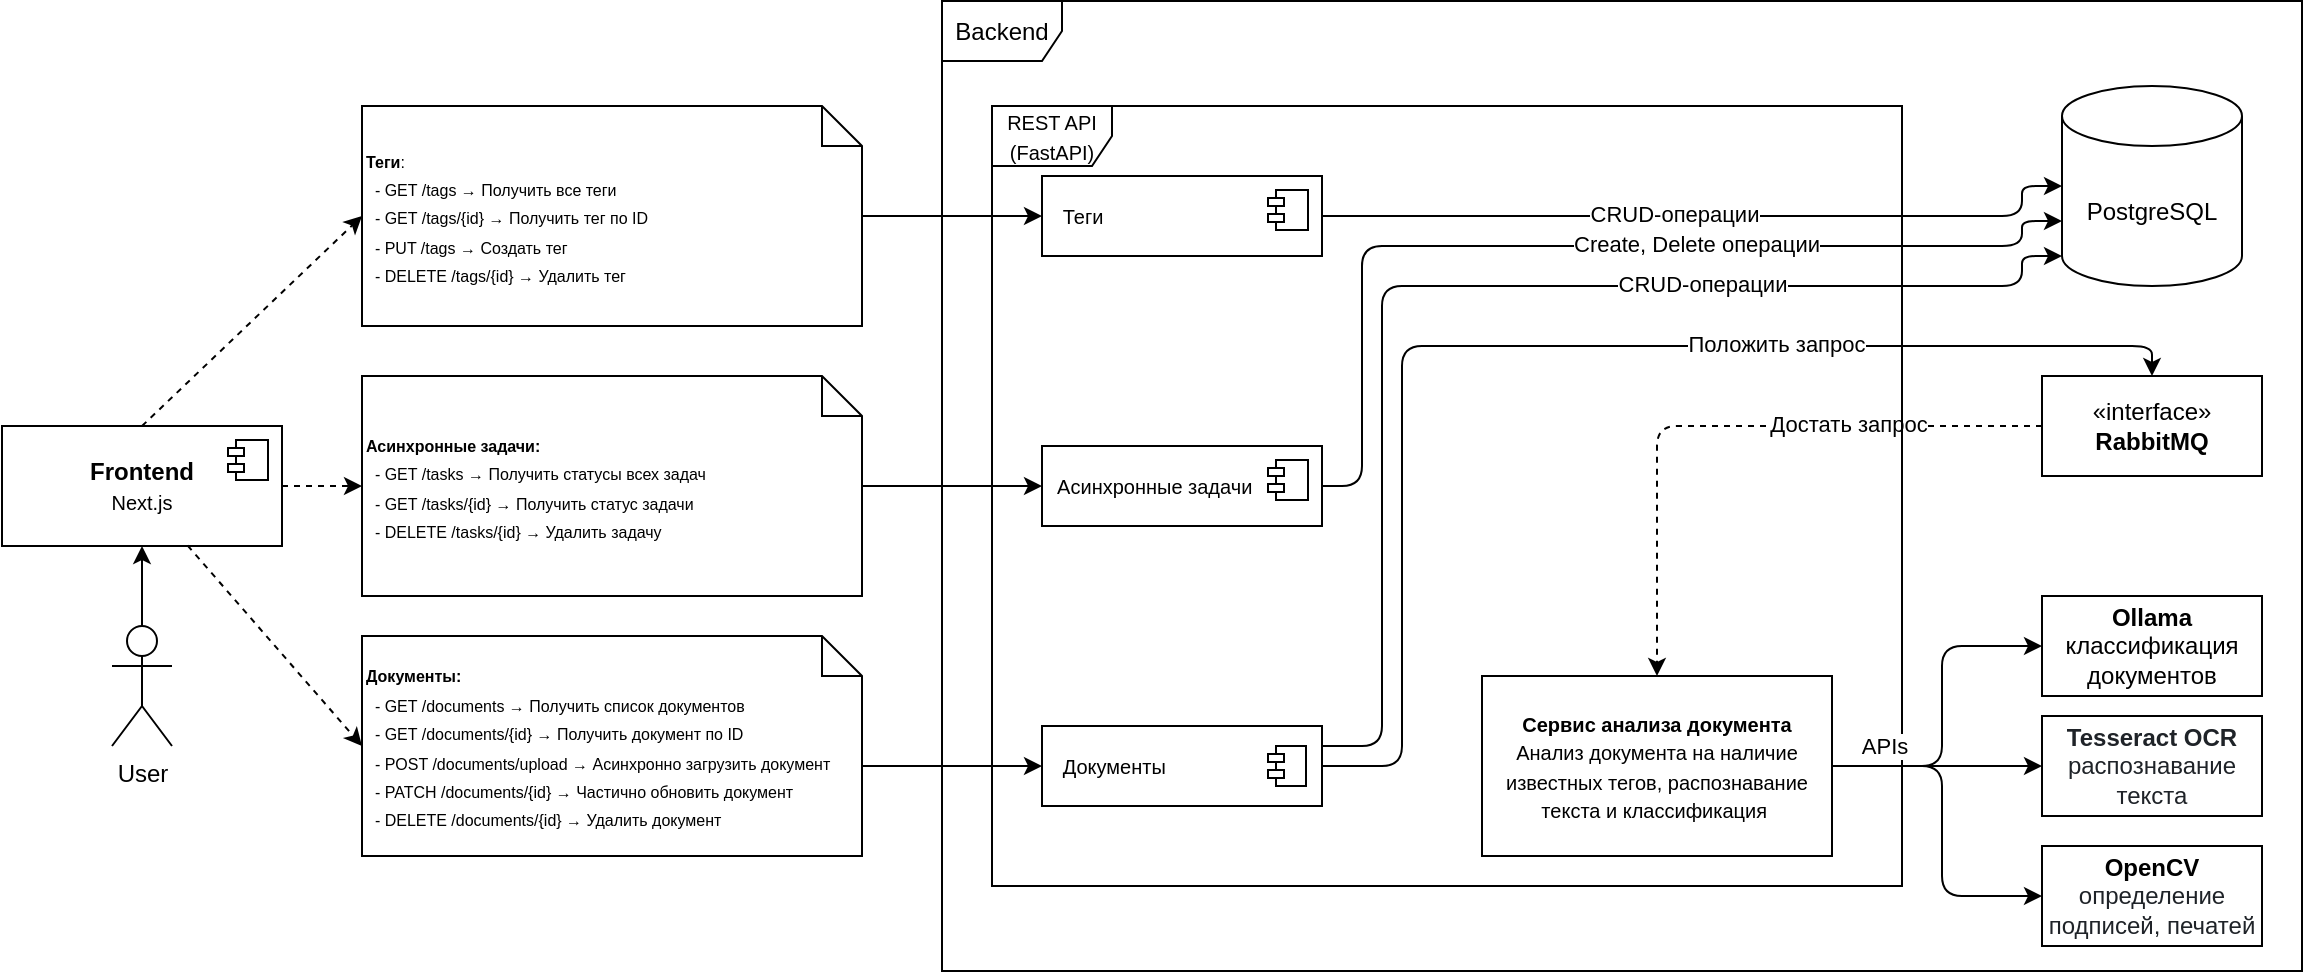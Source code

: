 <mxfile version="26.1.0">
  <diagram name="Страница — 1" id="QCt8PRiMLdYe7imtenaS">
    <mxGraphModel dx="1195" dy="1757" grid="1" gridSize="10" guides="1" tooltips="1" connect="1" arrows="1" fold="1" page="1" pageScale="1" pageWidth="850" pageHeight="1100" math="0" shadow="0">
      <root>
        <mxCell id="0" />
        <mxCell id="1" parent="0" />
        <mxCell id="vktEguFMjWXPmgirhZ3o-1" value="&lt;b&gt;Frontend&lt;/b&gt;&lt;br&gt;&lt;font size=&quot;1&quot;&gt;Next.js&lt;/font&gt;" style="html=1;dropTarget=0;whiteSpace=wrap;" vertex="1" parent="1">
          <mxGeometry x="90" y="-710" width="140" height="60" as="geometry" />
        </mxCell>
        <mxCell id="vktEguFMjWXPmgirhZ3o-2" value="" style="shape=module;jettyWidth=8;jettyHeight=4;" vertex="1" parent="vktEguFMjWXPmgirhZ3o-1">
          <mxGeometry x="1" width="20" height="20" relative="1" as="geometry">
            <mxPoint x="-27" y="7" as="offset" />
          </mxGeometry>
        </mxCell>
        <mxCell id="vktEguFMjWXPmgirhZ3o-3" value="Backend" style="shape=umlFrame;whiteSpace=wrap;html=1;pointerEvents=0;" vertex="1" parent="1">
          <mxGeometry x="560" y="-922.5" width="680" height="485" as="geometry" />
        </mxCell>
        <mxCell id="vktEguFMjWXPmgirhZ3o-4" value="PostgreSQL" style="shape=cylinder3;whiteSpace=wrap;html=1;boundedLbl=1;backgroundOutline=1;size=15;" vertex="1" parent="1">
          <mxGeometry x="1120" y="-880" width="90" height="100" as="geometry" />
        </mxCell>
        <mxCell id="vktEguFMjWXPmgirhZ3o-73" style="edgeStyle=orthogonalEdgeStyle;rounded=1;orthogonalLoop=1;jettySize=auto;html=1;entryX=0.5;entryY=0;entryDx=0;entryDy=0;dashed=1;curved=0;" edge="1" parent="1" source="vktEguFMjWXPmgirhZ3o-5" target="vktEguFMjWXPmgirhZ3o-24">
          <mxGeometry relative="1" as="geometry" />
        </mxCell>
        <mxCell id="vktEguFMjWXPmgirhZ3o-91" value="Достать запрос" style="edgeLabel;html=1;align=center;verticalAlign=middle;resizable=0;points=[];labelBorderColor=none;" vertex="1" connectable="0" parent="vktEguFMjWXPmgirhZ3o-73">
          <mxGeometry x="-0.389" y="-1" relative="1" as="geometry">
            <mxPoint as="offset" />
          </mxGeometry>
        </mxCell>
        <mxCell id="vktEguFMjWXPmgirhZ3o-5" value="«interface»&lt;br&gt;&lt;b&gt;RabbitMQ&lt;/b&gt;" style="html=1;whiteSpace=wrap;" vertex="1" parent="1">
          <mxGeometry x="1110" y="-735" width="110" height="50" as="geometry" />
        </mxCell>
        <mxCell id="vktEguFMjWXPmgirhZ3o-11" value="&lt;font style=&quot;font-size: 10px;&quot;&gt;REST API (FastAPI)&lt;/font&gt;" style="shape=umlFrame;whiteSpace=wrap;html=1;pointerEvents=0;" vertex="1" parent="1">
          <mxGeometry x="585" y="-870" width="455" height="390" as="geometry" />
        </mxCell>
        <mxCell id="vktEguFMjWXPmgirhZ3o-76" style="edgeStyle=orthogonalEdgeStyle;rounded=1;orthogonalLoop=1;jettySize=auto;html=1;entryX=0.5;entryY=0;entryDx=0;entryDy=0;curved=0;" edge="1" parent="1" source="vktEguFMjWXPmgirhZ3o-12" target="vktEguFMjWXPmgirhZ3o-5">
          <mxGeometry relative="1" as="geometry">
            <Array as="points">
              <mxPoint x="790" y="-540" />
              <mxPoint x="790" y="-750" />
              <mxPoint x="1165" y="-750" />
            </Array>
          </mxGeometry>
        </mxCell>
        <mxCell id="vktEguFMjWXPmgirhZ3o-88" value="Положить запрос" style="edgeLabel;html=1;align=center;verticalAlign=middle;resizable=0;points=[];textShadow=0;labelBorderColor=none;spacing=2;" vertex="1" connectable="0" parent="vktEguFMjWXPmgirhZ3o-76">
          <mxGeometry x="0.366" y="1" relative="1" as="geometry">
            <mxPoint as="offset" />
          </mxGeometry>
        </mxCell>
        <mxCell id="vktEguFMjWXPmgirhZ3o-12" value="&lt;font style=&quot;font-size: 10px;&quot;&gt;&amp;nbsp; &amp;nbsp;Документы&lt;/font&gt;" style="html=1;dropTarget=0;whiteSpace=wrap;align=left;" vertex="1" parent="1">
          <mxGeometry x="610" y="-560" width="140" height="40" as="geometry" />
        </mxCell>
        <mxCell id="vktEguFMjWXPmgirhZ3o-13" value="" style="shape=module;jettyWidth=8;jettyHeight=4;" vertex="1" parent="vktEguFMjWXPmgirhZ3o-12">
          <mxGeometry x="1" width="19" height="20" relative="1" as="geometry">
            <mxPoint x="-27" y="10" as="offset" />
          </mxGeometry>
        </mxCell>
        <mxCell id="vktEguFMjWXPmgirhZ3o-14" value="&lt;span style=&quot;font-weight: normal;&quot;&gt;&lt;font style=&quot;font-size: 10px;&quot;&gt;&amp;nbsp; Асинхронные задачи&lt;/font&gt;&lt;/span&gt;" style="html=1;dropTarget=0;whiteSpace=wrap;fontStyle=1;align=left;" vertex="1" parent="1">
          <mxGeometry x="610" y="-700" width="140" height="40" as="geometry" />
        </mxCell>
        <mxCell id="vktEguFMjWXPmgirhZ3o-15" value="" style="shape=module;jettyWidth=8;jettyHeight=4;" vertex="1" parent="vktEguFMjWXPmgirhZ3o-14">
          <mxGeometry x="1" width="20" height="20" relative="1" as="geometry">
            <mxPoint x="-27" y="7" as="offset" />
          </mxGeometry>
        </mxCell>
        <mxCell id="vktEguFMjWXPmgirhZ3o-16" value="&lt;div align=&quot;left&quot;&gt;&lt;font style=&quot;font-size: 10px;&quot;&gt;&amp;nbsp;&amp;nbsp; &lt;/font&gt;&lt;span style=&quot;font-weight: normal;&quot;&gt;&lt;font style=&quot;font-size: 10px;&quot;&gt;Теги&lt;/font&gt;&lt;/span&gt;&lt;/div&gt;" style="html=1;dropTarget=0;whiteSpace=wrap;fontStyle=1;align=left;" vertex="1" parent="1">
          <mxGeometry x="610" y="-835" width="140" height="40" as="geometry" />
        </mxCell>
        <mxCell id="vktEguFMjWXPmgirhZ3o-17" value="" style="shape=module;jettyWidth=8;jettyHeight=4;" vertex="1" parent="vktEguFMjWXPmgirhZ3o-16">
          <mxGeometry x="1" width="20" height="20" relative="1" as="geometry">
            <mxPoint x="-27" y="7" as="offset" />
          </mxGeometry>
        </mxCell>
        <mxCell id="vktEguFMjWXPmgirhZ3o-21" value="&lt;b&gt;&lt;font style=&quot;font-size: 8px;&quot;&gt;Документы:&lt;/font&gt;&lt;/b&gt;&lt;div&gt;&lt;div style=&quot;&quot;&gt;&lt;font style=&quot;font-size: 8px;&quot;&gt;&amp;nbsp; - GET /documents → Получить список документов&lt;/font&gt;&lt;/div&gt;&lt;div style=&quot;&quot;&gt;&lt;font style=&quot;font-size: 8px;&quot;&gt;&amp;nbsp; - GET /documents/{id} → Получить документ по ID&lt;/font&gt;&lt;/div&gt;&lt;div style=&quot;&quot;&gt;&lt;font style=&quot;font-size: 8px;&quot;&gt;&amp;nbsp; - POST /documents/upload → Асинхронно загрузить документ&lt;/font&gt;&lt;/div&gt;&lt;div style=&quot;&quot;&gt;&lt;font style=&quot;font-size: 8px;&quot;&gt;&amp;nbsp; - PATCH /documents/{id} → Частично обновить документ&lt;/font&gt;&lt;/div&gt;&lt;div style=&quot;&quot;&gt;&lt;font style=&quot;font-size: 8px;&quot;&gt;&amp;nbsp; - DELETE /documents/{id} → Удалить документ&lt;/font&gt;&lt;/div&gt;&lt;/div&gt;" style="shape=note;size=20;whiteSpace=wrap;html=1;align=left;" vertex="1" parent="1">
          <mxGeometry x="270" y="-605" width="250" height="110" as="geometry" />
        </mxCell>
        <mxCell id="vktEguFMjWXPmgirhZ3o-39" style="edgeStyle=orthogonalEdgeStyle;rounded=0;orthogonalLoop=1;jettySize=auto;html=1;entryX=0;entryY=0.5;entryDx=0;entryDy=0;" edge="1" parent="1" source="vktEguFMjWXPmgirhZ3o-22" target="vktEguFMjWXPmgirhZ3o-14">
          <mxGeometry relative="1" as="geometry" />
        </mxCell>
        <mxCell id="vktEguFMjWXPmgirhZ3o-22" value="&lt;div&gt;&lt;b&gt;&lt;font style=&quot;font-size: 8px;&quot;&gt;Асинхронные задачи:&lt;/font&gt;&lt;/b&gt;&lt;/div&gt;&lt;div&gt;&lt;div&gt;&lt;font style=&quot;font-size: 8px;&quot;&gt;&amp;nbsp; - GET /tasks → Получить статусы всех задач&lt;/font&gt;&lt;/div&gt;&lt;/div&gt;&lt;div&gt;&lt;font style=&quot;font-size: 8px;&quot;&gt;&amp;nbsp; - GET /tasks/{id} → Получить статус задачи&lt;/font&gt;&lt;/div&gt;&lt;div&gt;&lt;font style=&quot;font-size: 8px;&quot;&gt;&amp;nbsp; - DELETE /tasks/{id} → Удалить задачу&lt;/font&gt;&lt;/div&gt;" style="shape=note;size=20;whiteSpace=wrap;html=1;align=left;" vertex="1" parent="1">
          <mxGeometry x="270" y="-735" width="250" height="110" as="geometry" />
        </mxCell>
        <mxCell id="vktEguFMjWXPmgirhZ3o-40" style="edgeStyle=orthogonalEdgeStyle;rounded=0;orthogonalLoop=1;jettySize=auto;html=1;entryX=0;entryY=0.5;entryDx=0;entryDy=0;" edge="1" parent="1" source="vktEguFMjWXPmgirhZ3o-23" target="vktEguFMjWXPmgirhZ3o-16">
          <mxGeometry relative="1" as="geometry" />
        </mxCell>
        <mxCell id="vktEguFMjWXPmgirhZ3o-23" value="&lt;div&gt;&lt;font style=&quot;font-size: 8px;&quot;&gt;&lt;b&gt;Теги&lt;/b&gt;:&lt;/font&gt;&lt;/div&gt;&lt;div&gt;&lt;font style=&quot;font-size: 8px;&quot;&gt;&amp;nbsp; - GET /tags → Получить все теги&lt;/font&gt;&lt;/div&gt;&lt;div&gt;&lt;font style=&quot;font-size: 8px;&quot;&gt;&amp;nbsp; - GET /tags/{id} → Получить тег по ID&lt;/font&gt;&lt;/div&gt;&lt;div&gt;&lt;font style=&quot;font-size: 8px;&quot;&gt;&amp;nbsp; - PUT /tags → Создать тег&lt;/font&gt;&lt;/div&gt;&lt;div&gt;&lt;font style=&quot;font-size: 8px;&quot;&gt;&amp;nbsp; - DELETE /tags/{id} → Удалить тег&lt;/font&gt;&lt;/div&gt;" style="shape=note;size=20;whiteSpace=wrap;html=1;align=left;" vertex="1" parent="1">
          <mxGeometry x="270" y="-870" width="250" height="110" as="geometry" />
        </mxCell>
        <mxCell id="vktEguFMjWXPmgirhZ3o-42" style="edgeStyle=orthogonalEdgeStyle;rounded=1;orthogonalLoop=1;jettySize=auto;html=1;entryX=0;entryY=0.5;entryDx=0;entryDy=0;curved=0;" edge="1" parent="1" source="vktEguFMjWXPmgirhZ3o-24" target="vktEguFMjWXPmgirhZ3o-28">
          <mxGeometry relative="1" as="geometry">
            <Array as="points">
              <mxPoint x="1060" y="-540" />
              <mxPoint x="1060" y="-475" />
            </Array>
          </mxGeometry>
        </mxCell>
        <mxCell id="vktEguFMjWXPmgirhZ3o-43" style="edgeStyle=orthogonalEdgeStyle;rounded=1;orthogonalLoop=1;jettySize=auto;html=1;entryX=0;entryY=0.5;entryDx=0;entryDy=0;curved=0;" edge="1" parent="1" source="vktEguFMjWXPmgirhZ3o-24" target="vktEguFMjWXPmgirhZ3o-27">
          <mxGeometry relative="1" as="geometry" />
        </mxCell>
        <mxCell id="vktEguFMjWXPmgirhZ3o-44" style="edgeStyle=orthogonalEdgeStyle;rounded=1;orthogonalLoop=1;jettySize=auto;html=1;entryX=0;entryY=0.5;entryDx=0;entryDy=0;curved=0;" edge="1" parent="1" source="vktEguFMjWXPmgirhZ3o-24" target="vktEguFMjWXPmgirhZ3o-29">
          <mxGeometry relative="1" as="geometry">
            <Array as="points">
              <mxPoint x="1060" y="-540" />
              <mxPoint x="1060" y="-600" />
            </Array>
          </mxGeometry>
        </mxCell>
        <mxCell id="vktEguFMjWXPmgirhZ3o-65" value="APIs" style="edgeLabel;html=1;align=center;verticalAlign=middle;resizable=0;points=[];" vertex="1" connectable="0" parent="vktEguFMjWXPmgirhZ3o-44">
          <mxGeometry x="-0.647" y="1" relative="1" as="geometry">
            <mxPoint x="-3" y="-9" as="offset" />
          </mxGeometry>
        </mxCell>
        <mxCell id="vktEguFMjWXPmgirhZ3o-24" value="&lt;span style=&quot;font-size: 10px;&quot;&gt;&lt;b&gt;Сервис анализа документа&lt;/b&gt;&lt;/span&gt;&lt;div&gt;&lt;span style=&quot;font-size: 10px;&quot;&gt;Анализ документа на наличие известных тегов, распознавание текста и классификация&amp;nbsp;&lt;/span&gt;&lt;/div&gt;" style="html=1;dropTarget=0;whiteSpace=wrap;align=center;" vertex="1" parent="1">
          <mxGeometry x="830" y="-585" width="175" height="90" as="geometry" />
        </mxCell>
        <mxCell id="vktEguFMjWXPmgirhZ3o-27" value="&lt;span style=&quot;color: rgb(31, 35, 40); text-align: start; white-space-collapse: preserve;&quot;&gt;&lt;font face=&quot;Helvetica&quot; style=&quot;&quot;&gt;&lt;b&gt;Tesseract OCR&lt;br/&gt;&lt;/b&gt;распознавание&lt;br/&gt;текста&lt;/font&gt;&lt;/span&gt;" style="html=1;whiteSpace=wrap;" vertex="1" parent="1">
          <mxGeometry x="1110" y="-565" width="110" height="50" as="geometry" />
        </mxCell>
        <mxCell id="vktEguFMjWXPmgirhZ3o-28" value="&lt;font face=&quot;Helvetica&quot;&gt;&lt;b&gt;OpenCV&lt;br&gt;&lt;/b&gt;&lt;span style=&quot;color: rgb(31, 35, 40); text-align: start; white-space-collapse: preserve;&quot;&gt;определение подписей, печатей&lt;/span&gt;&lt;/font&gt;" style="html=1;whiteSpace=wrap;" vertex="1" parent="1">
          <mxGeometry x="1110" y="-500" width="110" height="50" as="geometry" />
        </mxCell>
        <mxCell id="vktEguFMjWXPmgirhZ3o-29" value="&lt;b&gt;Ollama&lt;/b&gt;&lt;div&gt;классификация&lt;br&gt;документов&lt;/div&gt;" style="html=1;whiteSpace=wrap;" vertex="1" parent="1">
          <mxGeometry x="1110" y="-625" width="110" height="50" as="geometry" />
        </mxCell>
        <mxCell id="vktEguFMjWXPmgirhZ3o-33" value="" style="endArrow=classic;html=1;rounded=0;exitX=0.663;exitY=0.996;exitDx=0;exitDy=0;entryX=0;entryY=0.5;entryDx=0;entryDy=0;entryPerimeter=0;exitPerimeter=0;dashed=1;" edge="1" parent="1" source="vktEguFMjWXPmgirhZ3o-1" target="vktEguFMjWXPmgirhZ3o-21">
          <mxGeometry width="50" height="50" relative="1" as="geometry">
            <mxPoint x="220" y="-660" as="sourcePoint" />
            <mxPoint x="270" y="-710" as="targetPoint" />
          </mxGeometry>
        </mxCell>
        <mxCell id="vktEguFMjWXPmgirhZ3o-34" value="" style="endArrow=classic;html=1;rounded=0;exitX=0.5;exitY=0;exitDx=0;exitDy=0;entryX=0;entryY=0.5;entryDx=0;entryDy=0;entryPerimeter=0;dashed=1;" edge="1" parent="1" source="vktEguFMjWXPmgirhZ3o-1" target="vktEguFMjWXPmgirhZ3o-23">
          <mxGeometry width="50" height="50" relative="1" as="geometry">
            <mxPoint x="220" y="-660" as="sourcePoint" />
            <mxPoint x="270" y="-710" as="targetPoint" />
          </mxGeometry>
        </mxCell>
        <mxCell id="vktEguFMjWXPmgirhZ3o-36" value="" style="endArrow=classic;html=1;rounded=0;exitX=0;exitY=0;exitDx=250;exitDy=65;exitPerimeter=0;entryX=0;entryY=0.5;entryDx=0;entryDy=0;" edge="1" parent="1" source="vktEguFMjWXPmgirhZ3o-21" target="vktEguFMjWXPmgirhZ3o-12">
          <mxGeometry width="50" height="50" relative="1" as="geometry">
            <mxPoint x="430" y="-610" as="sourcePoint" />
            <mxPoint x="480" y="-660" as="targetPoint" />
          </mxGeometry>
        </mxCell>
        <mxCell id="vktEguFMjWXPmgirhZ3o-52" style="edgeStyle=orthogonalEdgeStyle;rounded=0;orthogonalLoop=1;jettySize=auto;html=1;entryX=0.5;entryY=1;entryDx=0;entryDy=0;" edge="1" parent="1" source="vktEguFMjWXPmgirhZ3o-46" target="vktEguFMjWXPmgirhZ3o-1">
          <mxGeometry relative="1" as="geometry" />
        </mxCell>
        <mxCell id="vktEguFMjWXPmgirhZ3o-46" value="User" style="shape=umlActor;verticalLabelPosition=bottom;verticalAlign=top;html=1;" vertex="1" parent="1">
          <mxGeometry x="145" y="-610" width="30" height="60" as="geometry" />
        </mxCell>
        <mxCell id="vktEguFMjWXPmgirhZ3o-67" style="rounded=1;orthogonalLoop=1;jettySize=auto;html=1;entryX=0;entryY=0.5;entryDx=0;entryDy=0;entryPerimeter=0;edgeStyle=orthogonalEdgeStyle;curved=0;" edge="1" parent="1" source="vktEguFMjWXPmgirhZ3o-16" target="vktEguFMjWXPmgirhZ3o-4">
          <mxGeometry relative="1" as="geometry">
            <Array as="points">
              <mxPoint x="1100" y="-815" />
              <mxPoint x="1100" y="-830" />
            </Array>
          </mxGeometry>
        </mxCell>
        <mxCell id="vktEguFMjWXPmgirhZ3o-90" value="CRUD-операции" style="edgeLabel;html=1;align=center;verticalAlign=middle;resizable=0;points=[];" vertex="1" connectable="0" parent="vktEguFMjWXPmgirhZ3o-67">
          <mxGeometry x="-0.088" y="1" relative="1" as="geometry">
            <mxPoint as="offset" />
          </mxGeometry>
        </mxCell>
        <mxCell id="vktEguFMjWXPmgirhZ3o-71" style="edgeStyle=orthogonalEdgeStyle;rounded=0;orthogonalLoop=1;jettySize=auto;html=1;entryX=0;entryY=0.5;entryDx=0;entryDy=0;entryPerimeter=0;dashed=1;" edge="1" parent="1" source="vktEguFMjWXPmgirhZ3o-1" target="vktEguFMjWXPmgirhZ3o-22">
          <mxGeometry relative="1" as="geometry" />
        </mxCell>
        <mxCell id="vktEguFMjWXPmgirhZ3o-82" style="edgeStyle=orthogonalEdgeStyle;rounded=1;orthogonalLoop=1;jettySize=auto;html=1;exitX=1;exitY=0.25;exitDx=0;exitDy=0;entryX=0;entryY=1;entryDx=0;entryDy=-15;entryPerimeter=0;curved=0;" edge="1" parent="1" source="vktEguFMjWXPmgirhZ3o-12" target="vktEguFMjWXPmgirhZ3o-4">
          <mxGeometry relative="1" as="geometry">
            <Array as="points">
              <mxPoint x="780" y="-550" />
              <mxPoint x="780" y="-780" />
              <mxPoint x="1100" y="-780" />
              <mxPoint x="1100" y="-795" />
            </Array>
          </mxGeometry>
        </mxCell>
        <mxCell id="vktEguFMjWXPmgirhZ3o-86" value="CRUD-операции" style="edgeLabel;html=1;align=center;verticalAlign=middle;resizable=0;points=[];" vertex="1" connectable="0" parent="vktEguFMjWXPmgirhZ3o-82">
          <mxGeometry x="0.365" y="1" relative="1" as="geometry">
            <mxPoint as="offset" />
          </mxGeometry>
        </mxCell>
        <mxCell id="vktEguFMjWXPmgirhZ3o-85" style="edgeStyle=orthogonalEdgeStyle;rounded=1;orthogonalLoop=1;jettySize=auto;html=1;entryX=0;entryY=0;entryDx=0;entryDy=67.5;entryPerimeter=0;curved=0;exitX=1;exitY=0.5;exitDx=0;exitDy=0;" edge="1" parent="1" source="vktEguFMjWXPmgirhZ3o-14" target="vktEguFMjWXPmgirhZ3o-4">
          <mxGeometry relative="1" as="geometry">
            <Array as="points">
              <mxPoint x="770" y="-680" />
              <mxPoint x="770" y="-800" />
              <mxPoint x="1100" y="-800" />
              <mxPoint x="1100" y="-812" />
            </Array>
          </mxGeometry>
        </mxCell>
        <mxCell id="vktEguFMjWXPmgirhZ3o-87" value="Create, Delete операции" style="edgeLabel;html=1;align=center;verticalAlign=middle;resizable=0;points=[];" vertex="1" connectable="0" parent="vktEguFMjWXPmgirhZ3o-85">
          <mxGeometry x="0.219" y="1" relative="1" as="geometry">
            <mxPoint as="offset" />
          </mxGeometry>
        </mxCell>
      </root>
    </mxGraphModel>
  </diagram>
</mxfile>
